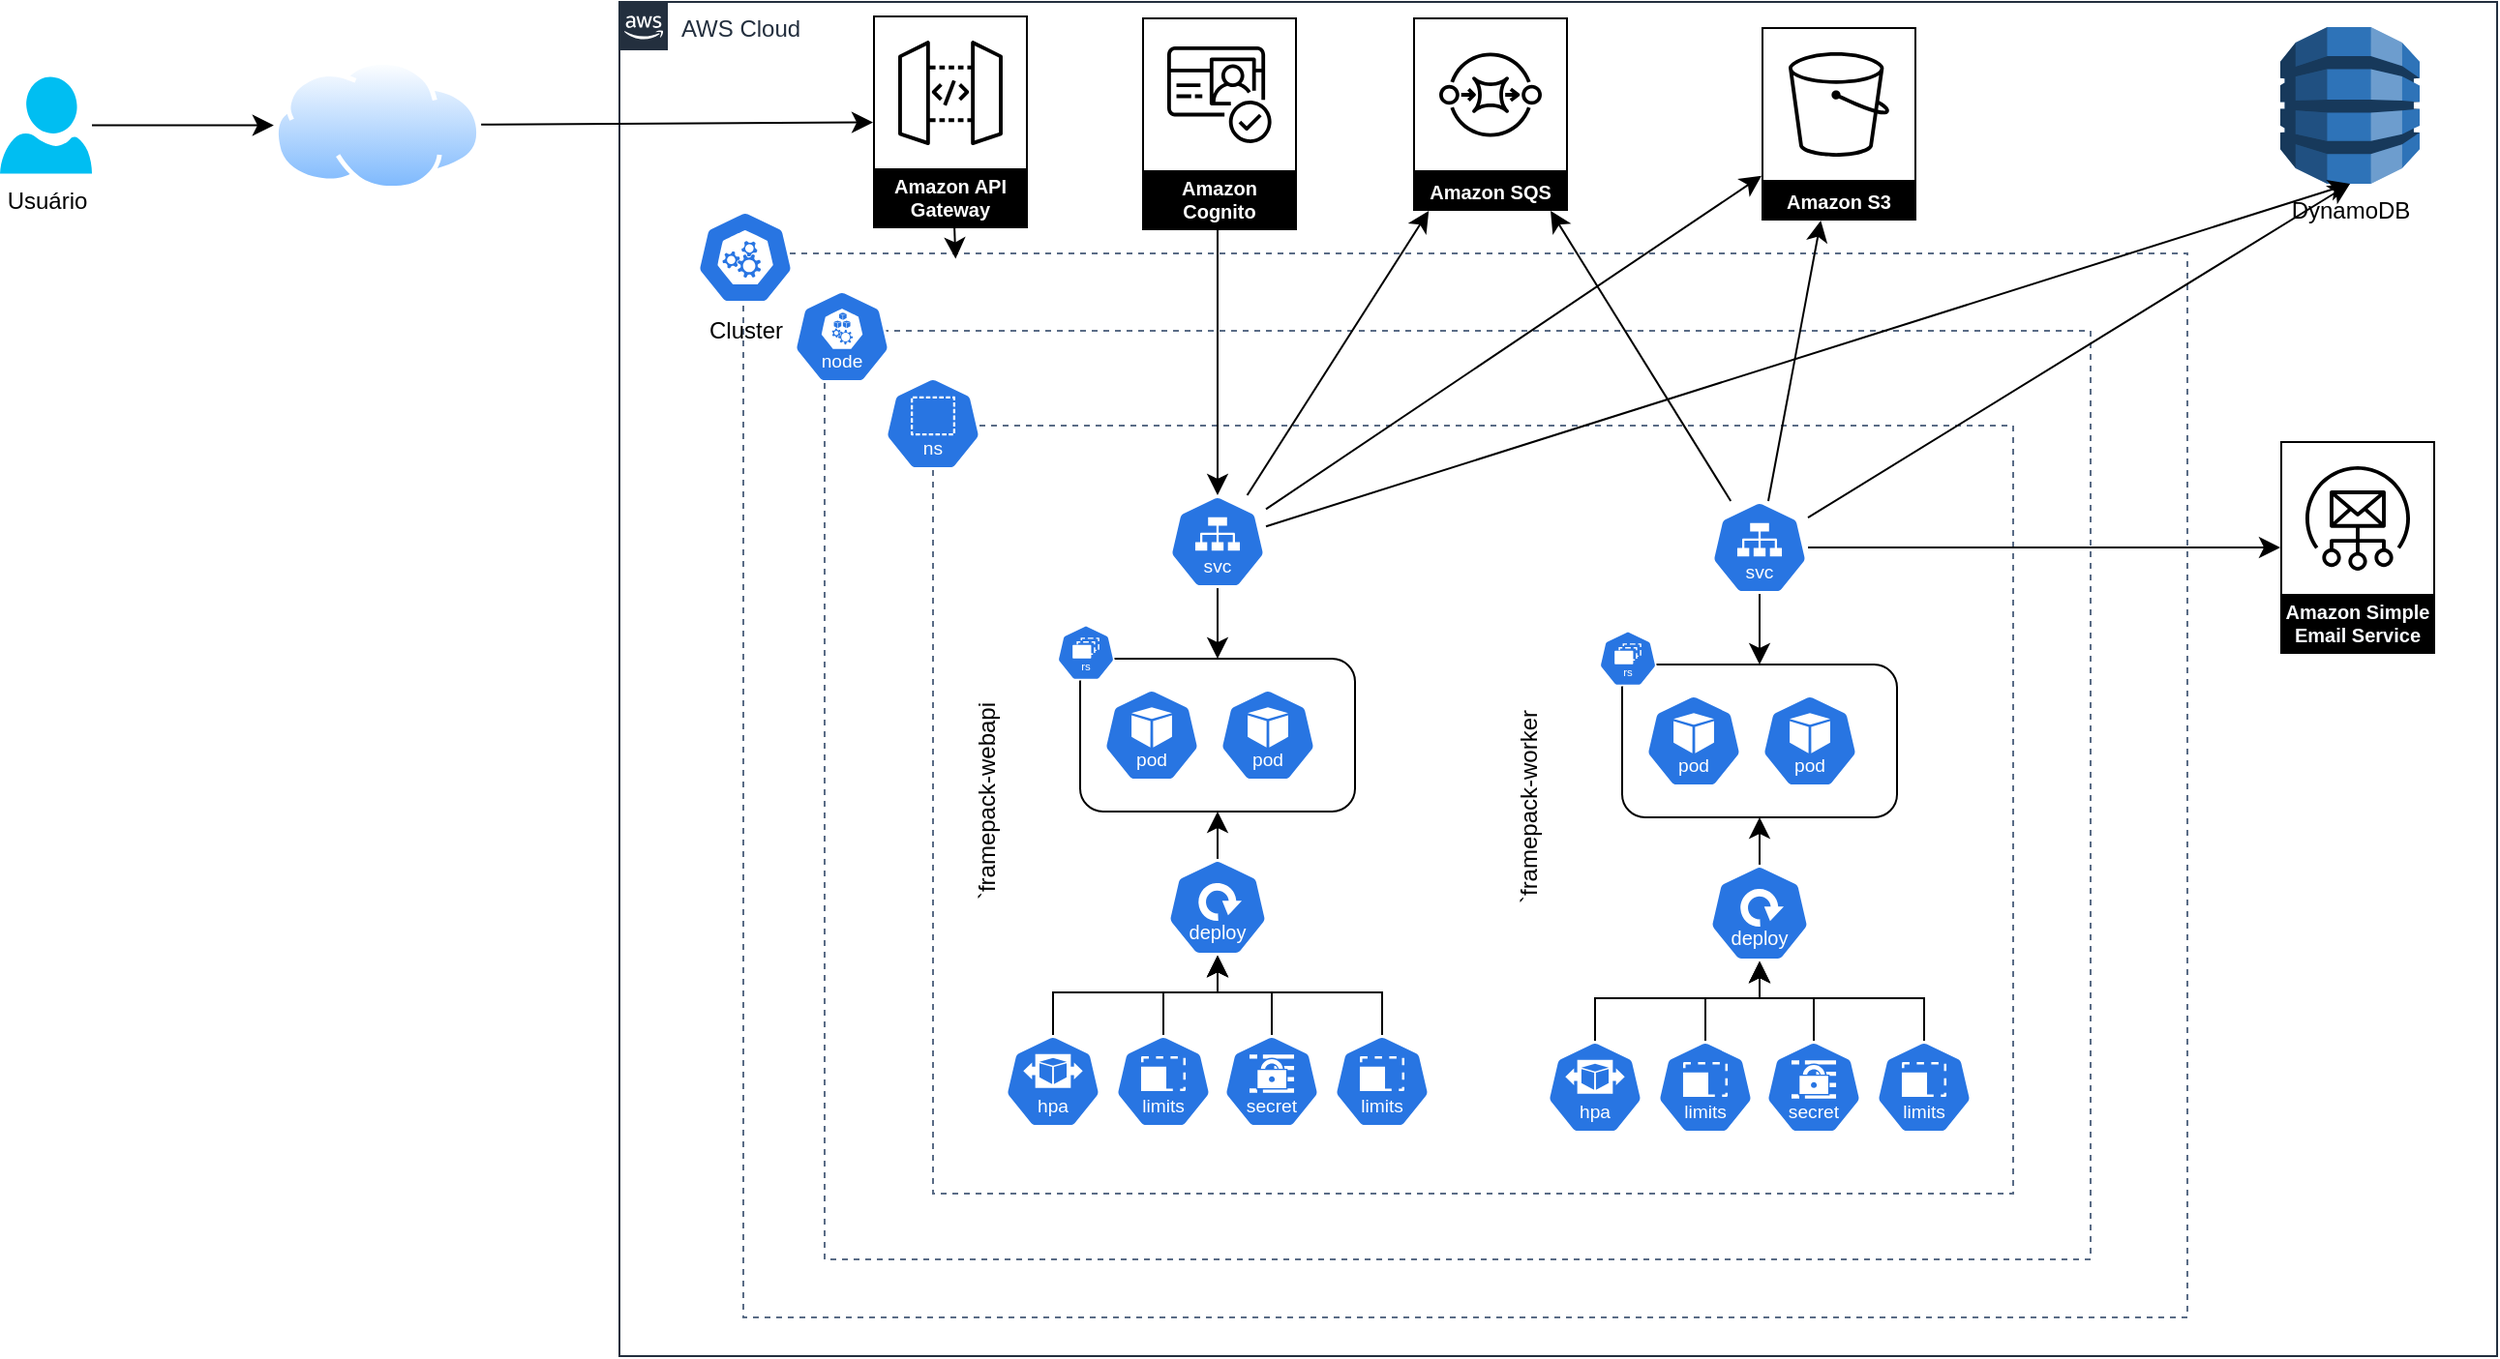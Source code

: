 <mxfile version="26.0.4">
  <diagram name="Infra" id="YatAFZ8pXMZEUlFo9LS2">
    <mxGraphModel dx="2849" dy="1266" grid="1" gridSize="10" guides="1" tooltips="1" connect="1" arrows="1" fold="1" page="0" pageScale="1" pageWidth="827" pageHeight="1169" background="none" math="0" shadow="0">
      <root>
        <mxCell id="0" />
        <mxCell id="1" parent="0" />
        <mxCell id="5jcE9SZnteggqBsjyxye-87" style="edgeStyle=none;curved=1;rounded=0;orthogonalLoop=1;jettySize=auto;html=1;entryX=0;entryY=0.5;entryDx=0;entryDy=0;fontSize=12;startSize=8;endSize=8;" edge="1" parent="1" source="5jcE9SZnteggqBsjyxye-3" target="5jcE9SZnteggqBsjyxye-86">
          <mxGeometry relative="1" as="geometry" />
        </mxCell>
        <mxCell id="5jcE9SZnteggqBsjyxye-3" value="Usuário" style="verticalLabelPosition=bottom;html=1;verticalAlign=top;align=center;strokeColor=none;fillColor=#00BEF2;shape=mxgraph.azure.user;" vertex="1" parent="1">
          <mxGeometry x="-550" y="78.75" width="47.5" height="50" as="geometry" />
        </mxCell>
        <mxCell id="5jcE9SZnteggqBsjyxye-4" value="AWS Cloud" style="points=[[0,0],[0.25,0],[0.5,0],[0.75,0],[1,0],[1,0.25],[1,0.5],[1,0.75],[1,1],[0.75,1],[0.5,1],[0.25,1],[0,1],[0,0.75],[0,0.5],[0,0.25]];outlineConnect=0;gradientColor=none;html=1;whiteSpace=wrap;fontSize=12;fontStyle=0;container=1;pointerEvents=0;collapsible=0;recursiveResize=0;shape=mxgraph.aws4.group;grIcon=mxgraph.aws4.group_aws_cloud_alt;strokeColor=#232F3E;fillColor=none;verticalAlign=top;align=left;spacingLeft=30;fontColor=#232F3E;dashed=0;" vertex="1" parent="1">
          <mxGeometry x="-230" y="40" width="970" height="700" as="geometry" />
        </mxCell>
        <mxCell id="5jcE9SZnteggqBsjyxye-5" value="" style="fillColor=none;strokeColor=#5A6C86;dashed=1;verticalAlign=top;fontStyle=0;fontColor=#5A6C86;whiteSpace=wrap;html=1;movable=1;resizable=1;rotatable=1;deletable=1;editable=1;locked=0;connectable=1;" vertex="1" parent="5jcE9SZnteggqBsjyxye-4">
          <mxGeometry x="64" y="130" width="746" height="550" as="geometry" />
        </mxCell>
        <mxCell id="5jcE9SZnteggqBsjyxye-6" value="Cluster" style="aspect=fixed;sketch=0;html=1;dashed=0;whitespace=wrap;verticalLabelPosition=bottom;verticalAlign=top;fillColor=#2875E2;strokeColor=#ffffff;points=[[0.005,0.63,0],[0.1,0.2,0],[0.9,0.2,0],[0.5,0,0],[0.995,0.63,0],[0.72,0.99,0],[0.5,1,0],[0.28,0.99,0]];shape=mxgraph.kubernetes.icon2;prIcon=api" vertex="1" parent="5jcE9SZnteggqBsjyxye-4">
          <mxGeometry x="40" y="108" width="50" height="48" as="geometry" />
        </mxCell>
        <mxCell id="5jcE9SZnteggqBsjyxye-7" value="" style="fillColor=none;strokeColor=#5A6C86;dashed=1;verticalAlign=top;fontStyle=0;fontColor=#5A6C86;whiteSpace=wrap;html=1;movable=1;resizable=1;rotatable=1;deletable=1;editable=1;locked=0;connectable=1;" vertex="1" parent="5jcE9SZnteggqBsjyxye-4">
          <mxGeometry x="106" y="170" width="654" height="480" as="geometry" />
        </mxCell>
        <mxCell id="5jcE9SZnteggqBsjyxye-8" value="" style="aspect=fixed;sketch=0;html=1;dashed=0;whitespace=wrap;verticalLabelPosition=bottom;verticalAlign=top;fillColor=#2875E2;strokeColor=#ffffff;points=[[0.005,0.63,0],[0.1,0.2,0],[0.9,0.2,0],[0.5,0,0],[0.995,0.63,0],[0.72,0.99,0],[0.5,1,0],[0.28,0.99,0]];shape=mxgraph.kubernetes.icon2;kubernetesLabel=1;prIcon=node" vertex="1" parent="5jcE9SZnteggqBsjyxye-4">
          <mxGeometry x="90" y="149" width="50" height="48" as="geometry" />
        </mxCell>
        <mxCell id="5jcE9SZnteggqBsjyxye-9" value="" style="fillColor=none;strokeColor=#5A6C86;dashed=1;verticalAlign=top;fontStyle=0;fontColor=#5A6C86;whiteSpace=wrap;html=1;movable=1;resizable=1;rotatable=1;deletable=1;editable=1;locked=0;connectable=1;" vertex="1" parent="5jcE9SZnteggqBsjyxye-4">
          <mxGeometry x="162" y="219" width="558" height="397" as="geometry" />
        </mxCell>
        <mxCell id="5jcE9SZnteggqBsjyxye-10" value="" style="aspect=fixed;sketch=0;html=1;dashed=0;whitespace=wrap;verticalLabelPosition=bottom;verticalAlign=top;fillColor=#2875E2;strokeColor=#ffffff;points=[[0.005,0.63,0],[0.1,0.2,0],[0.9,0.2,0],[0.5,0,0],[0.995,0.63,0],[0.72,0.99,0],[0.5,1,0],[0.28,0.99,0]];shape=mxgraph.kubernetes.icon2;kubernetesLabel=1;prIcon=ns" vertex="1" parent="5jcE9SZnteggqBsjyxye-4">
          <mxGeometry x="137" y="194" width="50" height="48" as="geometry" />
        </mxCell>
        <mxCell id="5jcE9SZnteggqBsjyxye-46" value="" style="group" vertex="1" connectable="0" parent="5jcE9SZnteggqBsjyxye-4">
          <mxGeometry x="460" y="258" width="239" height="327" as="geometry" />
        </mxCell>
        <mxCell id="5jcE9SZnteggqBsjyxye-29" style="edgeStyle=none;curved=1;rounded=0;orthogonalLoop=1;jettySize=auto;html=1;entryX=0.5;entryY=0;entryDx=0;entryDy=0;fontSize=12;startSize=8;endSize=8;" edge="1" parent="5jcE9SZnteggqBsjyxye-46" source="5jcE9SZnteggqBsjyxye-30" target="5jcE9SZnteggqBsjyxye-40">
          <mxGeometry relative="1" as="geometry" />
        </mxCell>
        <mxCell id="5jcE9SZnteggqBsjyxye-30" value="" style="aspect=fixed;sketch=0;html=1;dashed=0;whitespace=wrap;verticalLabelPosition=bottom;verticalAlign=top;fillColor=#2875E2;strokeColor=#ffffff;points=[[0.005,0.63,0],[0.1,0.2,0],[0.9,0.2,0],[0.5,0,0],[0.995,0.63,0],[0.72,0.99,0],[0.5,1,0],[0.28,0.99,0]];shape=mxgraph.kubernetes.icon2;kubernetesLabel=1;prIcon=svc" vertex="1" parent="5jcE9SZnteggqBsjyxye-46">
          <mxGeometry x="104" width="50" height="48" as="geometry" />
        </mxCell>
        <mxCell id="5jcE9SZnteggqBsjyxye-31" value="`framepack-worker" style="rounded=0;whiteSpace=wrap;html=1;rotation=-90;strokeColor=none;" vertex="1" parent="5jcE9SZnteggqBsjyxye-46">
          <mxGeometry x="-50" y="148" width="120" height="20" as="geometry" />
        </mxCell>
        <mxCell id="5jcE9SZnteggqBsjyxye-32" value="" style="aspect=fixed;sketch=0;html=1;dashed=0;whitespace=wrap;verticalLabelPosition=bottom;verticalAlign=top;fillColor=#2875E2;strokeColor=#ffffff;points=[[0.005,0.63,0],[0.1,0.2,0],[0.9,0.2,0],[0.5,0,0],[0.995,0.63,0],[0.72,0.99,0],[0.5,1,0],[0.28,0.99,0]];shape=mxgraph.kubernetes.icon2;kubernetesLabel=1;prIcon=pod" vertex="1" parent="5jcE9SZnteggqBsjyxye-46">
          <mxGeometry x="70" y="100" width="50" height="48" as="geometry" />
        </mxCell>
        <mxCell id="5jcE9SZnteggqBsjyxye-33" value="" style="aspect=fixed;sketch=0;html=1;dashed=0;whitespace=wrap;verticalLabelPosition=bottom;verticalAlign=top;fillColor=#2875E2;strokeColor=#ffffff;points=[[0.005,0.63,0],[0.1,0.2,0],[0.9,0.2,0],[0.5,0,0],[0.995,0.63,0],[0.72,0.99,0],[0.5,1,0],[0.28,0.99,0]];shape=mxgraph.kubernetes.icon2;kubernetesLabel=1;prIcon=pod" vertex="1" parent="5jcE9SZnteggqBsjyxye-46">
          <mxGeometry x="130" y="100" width="50" height="48" as="geometry" />
        </mxCell>
        <mxCell id="5jcE9SZnteggqBsjyxye-34" style="edgeStyle=none;curved=1;rounded=0;orthogonalLoop=1;jettySize=auto;html=1;fontSize=12;startSize=8;endSize=8;" edge="1" parent="5jcE9SZnteggqBsjyxye-46" source="5jcE9SZnteggqBsjyxye-35" target="5jcE9SZnteggqBsjyxye-40">
          <mxGeometry relative="1" as="geometry" />
        </mxCell>
        <mxCell id="5jcE9SZnteggqBsjyxye-35" value="" style="aspect=fixed;sketch=0;html=1;dashed=0;whitespace=wrap;verticalLabelPosition=bottom;verticalAlign=top;fillColor=#2875E2;strokeColor=#ffffff;points=[[0.005,0.63,0],[0.1,0.2,0],[0.9,0.2,0],[0.5,0,0],[0.995,0.63,0],[0.72,0.99,0],[0.5,1,0],[0.28,0.99,0]];shape=mxgraph.kubernetes.icon2;kubernetesLabel=1;prIcon=deploy" vertex="1" parent="5jcE9SZnteggqBsjyxye-46">
          <mxGeometry x="102.96" y="188" width="52.08" height="50" as="geometry" />
        </mxCell>
        <mxCell id="5jcE9SZnteggqBsjyxye-36" value="" style="aspect=fixed;sketch=0;html=1;dashed=0;whitespace=wrap;verticalLabelPosition=bottom;verticalAlign=top;fillColor=#2875E2;strokeColor=#ffffff;points=[[0.005,0.63,0],[0.1,0.2,0],[0.9,0.2,0],[0.5,0,0],[0.995,0.63,0],[0.72,0.99,0],[0.5,1,0],[0.28,0.99,0]];shape=mxgraph.kubernetes.icon2;kubernetesLabel=1;prIcon=hpa" vertex="1" parent="5jcE9SZnteggqBsjyxye-46">
          <mxGeometry x="19" y="279" width="50" height="48" as="geometry" />
        </mxCell>
        <mxCell id="5jcE9SZnteggqBsjyxye-37" value="" style="aspect=fixed;sketch=0;html=1;dashed=0;whitespace=wrap;verticalLabelPosition=bottom;verticalAlign=top;fillColor=#2875E2;strokeColor=#ffffff;points=[[0.005,0.63,0],[0.1,0.2,0],[0.9,0.2,0],[0.5,0,0],[0.995,0.63,0],[0.72,0.99,0],[0.5,1,0],[0.28,0.99,0]];shape=mxgraph.kubernetes.icon2;kubernetesLabel=1;prIcon=limits" vertex="1" parent="5jcE9SZnteggqBsjyxye-46">
          <mxGeometry x="76" y="279" width="50" height="48" as="geometry" />
        </mxCell>
        <mxCell id="5jcE9SZnteggqBsjyxye-38" value="" style="aspect=fixed;sketch=0;html=1;dashed=0;whitespace=wrap;verticalLabelPosition=bottom;verticalAlign=top;fillColor=#2875E2;strokeColor=#ffffff;points=[[0.005,0.63,0],[0.1,0.2,0],[0.9,0.2,0],[0.5,0,0],[0.995,0.63,0],[0.72,0.99,0],[0.5,1,0],[0.28,0.99,0]];shape=mxgraph.kubernetes.icon2;kubernetesLabel=1;prIcon=secret" vertex="1" parent="5jcE9SZnteggqBsjyxye-46">
          <mxGeometry x="132" y="279" width="50" height="48" as="geometry" />
        </mxCell>
        <mxCell id="5jcE9SZnteggqBsjyxye-39" value="" style="aspect=fixed;sketch=0;html=1;dashed=0;whitespace=wrap;verticalLabelPosition=bottom;verticalAlign=top;fillColor=#2875E2;strokeColor=#ffffff;points=[[0.005,0.63,0],[0.1,0.2,0],[0.9,0.2,0],[0.5,0,0],[0.995,0.63,0],[0.72,0.99,0],[0.5,1,0],[0.28,0.99,0]];shape=mxgraph.kubernetes.icon2;kubernetesLabel=1;prIcon=limits" vertex="1" parent="5jcE9SZnteggqBsjyxye-46">
          <mxGeometry x="189" y="279" width="50" height="48" as="geometry" />
        </mxCell>
        <mxCell id="5jcE9SZnteggqBsjyxye-40" value="" style="rounded=1;whiteSpace=wrap;html=1;fillColor=none;" vertex="1" parent="5jcE9SZnteggqBsjyxye-46">
          <mxGeometry x="58" y="84.5" width="142" height="79" as="geometry" />
        </mxCell>
        <mxCell id="5jcE9SZnteggqBsjyxye-41" style="edgeStyle=orthogonalEdgeStyle;rounded=0;orthogonalLoop=1;jettySize=auto;html=1;entryX=0.5;entryY=1;entryDx=0;entryDy=0;entryPerimeter=0;fontSize=12;startSize=8;endSize=8;exitX=0.5;exitY=0;exitDx=0;exitDy=0;exitPerimeter=0;" edge="1" parent="5jcE9SZnteggqBsjyxye-46" source="5jcE9SZnteggqBsjyxye-36" target="5jcE9SZnteggqBsjyxye-35">
          <mxGeometry relative="1" as="geometry">
            <Array as="points">
              <mxPoint x="44" y="257" />
              <mxPoint x="129" y="257" />
            </Array>
          </mxGeometry>
        </mxCell>
        <mxCell id="5jcE9SZnteggqBsjyxye-42" style="edgeStyle=orthogonalEdgeStyle;rounded=0;orthogonalLoop=1;jettySize=auto;html=1;entryX=0.5;entryY=1;entryDx=0;entryDy=0;entryPerimeter=0;fontSize=12;startSize=8;endSize=8;" edge="1" parent="5jcE9SZnteggqBsjyxye-46" source="5jcE9SZnteggqBsjyxye-37" target="5jcE9SZnteggqBsjyxye-35">
          <mxGeometry relative="1" as="geometry">
            <Array as="points">
              <mxPoint x="101" y="257" />
              <mxPoint x="129" y="257" />
            </Array>
          </mxGeometry>
        </mxCell>
        <mxCell id="5jcE9SZnteggqBsjyxye-43" style="edgeStyle=orthogonalEdgeStyle;rounded=0;orthogonalLoop=1;jettySize=auto;html=1;entryX=0.5;entryY=1;entryDx=0;entryDy=0;entryPerimeter=0;fontSize=12;startSize=8;endSize=8;" edge="1" parent="5jcE9SZnteggqBsjyxye-46" source="5jcE9SZnteggqBsjyxye-38" target="5jcE9SZnteggqBsjyxye-35">
          <mxGeometry relative="1" as="geometry">
            <Array as="points">
              <mxPoint x="157" y="257" />
              <mxPoint x="129" y="257" />
            </Array>
          </mxGeometry>
        </mxCell>
        <mxCell id="5jcE9SZnteggqBsjyxye-44" style="edgeStyle=orthogonalEdgeStyle;rounded=0;orthogonalLoop=1;jettySize=auto;html=1;entryX=0.5;entryY=1;entryDx=0;entryDy=0;entryPerimeter=0;fontSize=12;startSize=8;endSize=8;" edge="1" parent="5jcE9SZnteggqBsjyxye-46" source="5jcE9SZnteggqBsjyxye-39" target="5jcE9SZnteggqBsjyxye-35">
          <mxGeometry relative="1" as="geometry">
            <Array as="points">
              <mxPoint x="214" y="257" />
              <mxPoint x="129" y="257" />
            </Array>
          </mxGeometry>
        </mxCell>
        <mxCell id="5jcE9SZnteggqBsjyxye-45" value="" style="aspect=fixed;sketch=0;html=1;dashed=0;whitespace=wrap;verticalLabelPosition=bottom;verticalAlign=top;fillColor=#2875E2;strokeColor=#ffffff;points=[[0.005,0.63,0],[0.1,0.2,0],[0.9,0.2,0],[0.5,0,0],[0.995,0.63,0],[0.72,0.99,0],[0.5,1,0],[0.28,0.99,0]];shape=mxgraph.kubernetes.icon2;kubernetesLabel=1;prIcon=rs" vertex="1" parent="5jcE9SZnteggqBsjyxye-46">
          <mxGeometry x="46" y="67" width="30" height="28.8" as="geometry" />
        </mxCell>
        <mxCell id="5jcE9SZnteggqBsjyxye-47" value="" style="group" vertex="1" connectable="0" parent="5jcE9SZnteggqBsjyxye-4">
          <mxGeometry x="180" y="255" width="239" height="327" as="geometry" />
        </mxCell>
        <mxCell id="5jcE9SZnteggqBsjyxye-23" style="edgeStyle=none;curved=1;rounded=0;orthogonalLoop=1;jettySize=auto;html=1;entryX=0.5;entryY=0;entryDx=0;entryDy=0;fontSize=12;startSize=8;endSize=8;" edge="1" parent="5jcE9SZnteggqBsjyxye-47" source="5jcE9SZnteggqBsjyxye-11" target="5jcE9SZnteggqBsjyxye-21">
          <mxGeometry relative="1" as="geometry" />
        </mxCell>
        <mxCell id="5jcE9SZnteggqBsjyxye-11" value="" style="aspect=fixed;sketch=0;html=1;dashed=0;whitespace=wrap;verticalLabelPosition=bottom;verticalAlign=top;fillColor=#2875E2;strokeColor=#ffffff;points=[[0.005,0.63,0],[0.1,0.2,0],[0.9,0.2,0],[0.5,0,0],[0.995,0.63,0],[0.72,0.99,0],[0.5,1,0],[0.28,0.99,0]];shape=mxgraph.kubernetes.icon2;kubernetesLabel=1;prIcon=svc" vertex="1" parent="5jcE9SZnteggqBsjyxye-47">
          <mxGeometry x="104" width="50" height="48" as="geometry" />
        </mxCell>
        <mxCell id="5jcE9SZnteggqBsjyxye-12" value="`framepack-webapi" style="rounded=0;whiteSpace=wrap;html=1;rotation=-90;strokeColor=none;" vertex="1" parent="5jcE9SZnteggqBsjyxye-47">
          <mxGeometry x="-50" y="148" width="120" height="20" as="geometry" />
        </mxCell>
        <mxCell id="5jcE9SZnteggqBsjyxye-14" value="" style="aspect=fixed;sketch=0;html=1;dashed=0;whitespace=wrap;verticalLabelPosition=bottom;verticalAlign=top;fillColor=#2875E2;strokeColor=#ffffff;points=[[0.005,0.63,0],[0.1,0.2,0],[0.9,0.2,0],[0.5,0,0],[0.995,0.63,0],[0.72,0.99,0],[0.5,1,0],[0.28,0.99,0]];shape=mxgraph.kubernetes.icon2;kubernetesLabel=1;prIcon=pod" vertex="1" parent="5jcE9SZnteggqBsjyxye-47">
          <mxGeometry x="70" y="100" width="50" height="48" as="geometry" />
        </mxCell>
        <mxCell id="5jcE9SZnteggqBsjyxye-15" value="" style="aspect=fixed;sketch=0;html=1;dashed=0;whitespace=wrap;verticalLabelPosition=bottom;verticalAlign=top;fillColor=#2875E2;strokeColor=#ffffff;points=[[0.005,0.63,0],[0.1,0.2,0],[0.9,0.2,0],[0.5,0,0],[0.995,0.63,0],[0.72,0.99,0],[0.5,1,0],[0.28,0.99,0]];shape=mxgraph.kubernetes.icon2;kubernetesLabel=1;prIcon=pod" vertex="1" parent="5jcE9SZnteggqBsjyxye-47">
          <mxGeometry x="130" y="100" width="50" height="48" as="geometry" />
        </mxCell>
        <mxCell id="5jcE9SZnteggqBsjyxye-22" style="edgeStyle=none;curved=1;rounded=0;orthogonalLoop=1;jettySize=auto;html=1;fontSize=12;startSize=8;endSize=8;" edge="1" parent="5jcE9SZnteggqBsjyxye-47" source="5jcE9SZnteggqBsjyxye-16" target="5jcE9SZnteggqBsjyxye-21">
          <mxGeometry relative="1" as="geometry" />
        </mxCell>
        <mxCell id="5jcE9SZnteggqBsjyxye-16" value="" style="aspect=fixed;sketch=0;html=1;dashed=0;whitespace=wrap;verticalLabelPosition=bottom;verticalAlign=top;fillColor=#2875E2;strokeColor=#ffffff;points=[[0.005,0.63,0],[0.1,0.2,0],[0.9,0.2,0],[0.5,0,0],[0.995,0.63,0],[0.72,0.99,0],[0.5,1,0],[0.28,0.99,0]];shape=mxgraph.kubernetes.icon2;kubernetesLabel=1;prIcon=deploy" vertex="1" parent="5jcE9SZnteggqBsjyxye-47">
          <mxGeometry x="102.96" y="188" width="52.08" height="50" as="geometry" />
        </mxCell>
        <mxCell id="5jcE9SZnteggqBsjyxye-17" value="" style="aspect=fixed;sketch=0;html=1;dashed=0;whitespace=wrap;verticalLabelPosition=bottom;verticalAlign=top;fillColor=#2875E2;strokeColor=#ffffff;points=[[0.005,0.63,0],[0.1,0.2,0],[0.9,0.2,0],[0.5,0,0],[0.995,0.63,0],[0.72,0.99,0],[0.5,1,0],[0.28,0.99,0]];shape=mxgraph.kubernetes.icon2;kubernetesLabel=1;prIcon=hpa" vertex="1" parent="5jcE9SZnteggqBsjyxye-47">
          <mxGeometry x="19" y="279" width="50" height="48" as="geometry" />
        </mxCell>
        <mxCell id="5jcE9SZnteggqBsjyxye-18" value="" style="aspect=fixed;sketch=0;html=1;dashed=0;whitespace=wrap;verticalLabelPosition=bottom;verticalAlign=top;fillColor=#2875E2;strokeColor=#ffffff;points=[[0.005,0.63,0],[0.1,0.2,0],[0.9,0.2,0],[0.5,0,0],[0.995,0.63,0],[0.72,0.99,0],[0.5,1,0],[0.28,0.99,0]];shape=mxgraph.kubernetes.icon2;kubernetesLabel=1;prIcon=limits" vertex="1" parent="5jcE9SZnteggqBsjyxye-47">
          <mxGeometry x="76" y="279" width="50" height="48" as="geometry" />
        </mxCell>
        <mxCell id="5jcE9SZnteggqBsjyxye-19" value="" style="aspect=fixed;sketch=0;html=1;dashed=0;whitespace=wrap;verticalLabelPosition=bottom;verticalAlign=top;fillColor=#2875E2;strokeColor=#ffffff;points=[[0.005,0.63,0],[0.1,0.2,0],[0.9,0.2,0],[0.5,0,0],[0.995,0.63,0],[0.72,0.99,0],[0.5,1,0],[0.28,0.99,0]];shape=mxgraph.kubernetes.icon2;kubernetesLabel=1;prIcon=secret" vertex="1" parent="5jcE9SZnteggqBsjyxye-47">
          <mxGeometry x="132" y="279" width="50" height="48" as="geometry" />
        </mxCell>
        <mxCell id="5jcE9SZnteggqBsjyxye-20" value="" style="aspect=fixed;sketch=0;html=1;dashed=0;whitespace=wrap;verticalLabelPosition=bottom;verticalAlign=top;fillColor=#2875E2;strokeColor=#ffffff;points=[[0.005,0.63,0],[0.1,0.2,0],[0.9,0.2,0],[0.5,0,0],[0.995,0.63,0],[0.72,0.99,0],[0.5,1,0],[0.28,0.99,0]];shape=mxgraph.kubernetes.icon2;kubernetesLabel=1;prIcon=limits" vertex="1" parent="5jcE9SZnteggqBsjyxye-47">
          <mxGeometry x="189" y="279" width="50" height="48" as="geometry" />
        </mxCell>
        <mxCell id="5jcE9SZnteggqBsjyxye-21" value="" style="rounded=1;whiteSpace=wrap;html=1;fillColor=none;" vertex="1" parent="5jcE9SZnteggqBsjyxye-47">
          <mxGeometry x="58" y="84.5" width="142" height="79" as="geometry" />
        </mxCell>
        <mxCell id="5jcE9SZnteggqBsjyxye-25" style="edgeStyle=orthogonalEdgeStyle;rounded=0;orthogonalLoop=1;jettySize=auto;html=1;entryX=0.5;entryY=1;entryDx=0;entryDy=0;entryPerimeter=0;fontSize=12;startSize=8;endSize=8;exitX=0.5;exitY=0;exitDx=0;exitDy=0;exitPerimeter=0;" edge="1" parent="5jcE9SZnteggqBsjyxye-47" source="5jcE9SZnteggqBsjyxye-17" target="5jcE9SZnteggqBsjyxye-16">
          <mxGeometry relative="1" as="geometry">
            <Array as="points">
              <mxPoint x="44" y="257" />
              <mxPoint x="129" y="257" />
            </Array>
          </mxGeometry>
        </mxCell>
        <mxCell id="5jcE9SZnteggqBsjyxye-26" style="edgeStyle=orthogonalEdgeStyle;rounded=0;orthogonalLoop=1;jettySize=auto;html=1;entryX=0.5;entryY=1;entryDx=0;entryDy=0;entryPerimeter=0;fontSize=12;startSize=8;endSize=8;" edge="1" parent="5jcE9SZnteggqBsjyxye-47" source="5jcE9SZnteggqBsjyxye-18" target="5jcE9SZnteggqBsjyxye-16">
          <mxGeometry relative="1" as="geometry">
            <Array as="points">
              <mxPoint x="101" y="257" />
              <mxPoint x="129" y="257" />
            </Array>
          </mxGeometry>
        </mxCell>
        <mxCell id="5jcE9SZnteggqBsjyxye-27" style="edgeStyle=orthogonalEdgeStyle;rounded=0;orthogonalLoop=1;jettySize=auto;html=1;entryX=0.5;entryY=1;entryDx=0;entryDy=0;entryPerimeter=0;fontSize=12;startSize=8;endSize=8;" edge="1" parent="5jcE9SZnteggqBsjyxye-47" source="5jcE9SZnteggqBsjyxye-19" target="5jcE9SZnteggqBsjyxye-16">
          <mxGeometry relative="1" as="geometry">
            <Array as="points">
              <mxPoint x="157" y="257" />
              <mxPoint x="129" y="257" />
            </Array>
          </mxGeometry>
        </mxCell>
        <mxCell id="5jcE9SZnteggqBsjyxye-28" style="edgeStyle=orthogonalEdgeStyle;rounded=0;orthogonalLoop=1;jettySize=auto;html=1;entryX=0.5;entryY=1;entryDx=0;entryDy=0;entryPerimeter=0;fontSize=12;startSize=8;endSize=8;" edge="1" parent="5jcE9SZnteggqBsjyxye-47" source="5jcE9SZnteggqBsjyxye-20" target="5jcE9SZnteggqBsjyxye-16">
          <mxGeometry relative="1" as="geometry">
            <Array as="points">
              <mxPoint x="214" y="257" />
              <mxPoint x="129" y="257" />
            </Array>
          </mxGeometry>
        </mxCell>
        <mxCell id="5jcE9SZnteggqBsjyxye-13" value="" style="aspect=fixed;sketch=0;html=1;dashed=0;whitespace=wrap;verticalLabelPosition=bottom;verticalAlign=top;fillColor=#2875E2;strokeColor=#ffffff;points=[[0.005,0.63,0],[0.1,0.2,0],[0.9,0.2,0],[0.5,0,0],[0.995,0.63,0],[0.72,0.99,0],[0.5,1,0],[0.28,0.99,0]];shape=mxgraph.kubernetes.icon2;kubernetesLabel=1;prIcon=rs" vertex="1" parent="5jcE9SZnteggqBsjyxye-47">
          <mxGeometry x="46" y="67" width="30" height="28.8" as="geometry" />
        </mxCell>
        <mxCell id="5jcE9SZnteggqBsjyxye-67" style="edgeStyle=none;curved=1;rounded=0;orthogonalLoop=1;jettySize=auto;html=1;fontSize=12;startSize=8;endSize=8;" edge="1" parent="5jcE9SZnteggqBsjyxye-4" target="5jcE9SZnteggqBsjyxye-11">
          <mxGeometry relative="1" as="geometry">
            <mxPoint x="309" y="100" as="sourcePoint" />
          </mxGeometry>
        </mxCell>
        <mxCell id="5jcE9SZnteggqBsjyxye-69" value="Amazon SQS" style="outlineConnect=0;dashed=1;verticalLabelPosition=middle;verticalAlign=bottom;align=center;fontSize=10;fontStyle=1;spacing=3;shape=mxgraph.aws4.productIcon;prIcon=mxgraph.aws4.sqs;fillColor=default;strokeColor=default;fontColor=#FFFFFF;gradientColor=none;shadow=0;" vertex="1" parent="5jcE9SZnteggqBsjyxye-4">
          <mxGeometry x="410" y="8" width="80" height="100" as="geometry" />
        </mxCell>
        <mxCell id="5jcE9SZnteggqBsjyxye-70" style="edgeStyle=none;curved=1;rounded=0;orthogonalLoop=1;jettySize=auto;html=1;fontSize=12;startSize=8;endSize=8;" edge="1" parent="5jcE9SZnteggqBsjyxye-4" source="5jcE9SZnteggqBsjyxye-11" target="5jcE9SZnteggqBsjyxye-69">
          <mxGeometry relative="1" as="geometry" />
        </mxCell>
        <mxCell id="5jcE9SZnteggqBsjyxye-71" style="edgeStyle=none;curved=1;rounded=0;orthogonalLoop=1;jettySize=auto;html=1;fontSize=12;startSize=8;endSize=8;" edge="1" parent="5jcE9SZnteggqBsjyxye-4" source="5jcE9SZnteggqBsjyxye-30" target="5jcE9SZnteggqBsjyxye-69">
          <mxGeometry relative="1" as="geometry" />
        </mxCell>
        <mxCell id="5jcE9SZnteggqBsjyxye-72" value="Amazon Cognito" style="sketch=0;outlineConnect=0;fontColor=light-dark(#ffffff, #bdc7d4);gradientColor=none;strokeColor=#000000;fillColor=default;dashed=0;verticalLabelPosition=middle;verticalAlign=bottom;align=center;html=1;whiteSpace=wrap;fontSize=10;fontStyle=1;spacing=3;shape=mxgraph.aws4.productIcon;prIcon=mxgraph.aws4.cognito;" vertex="1" parent="5jcE9SZnteggqBsjyxye-4">
          <mxGeometry x="270" y="8" width="80" height="110" as="geometry" />
        </mxCell>
        <mxCell id="5jcE9SZnteggqBsjyxye-74" value="Amazon S3" style="sketch=0;outlineConnect=0;fontColor=light-dark(#ffffff, #ededed);gradientColor=none;strokeColor=#000000;fillColor=#FFFFFF;dashed=0;verticalLabelPosition=middle;verticalAlign=bottom;align=center;html=1;whiteSpace=wrap;fontSize=10;fontStyle=1;spacing=3;shape=mxgraph.aws4.productIcon;prIcon=mxgraph.aws4.s3;" vertex="1" parent="5jcE9SZnteggqBsjyxye-4">
          <mxGeometry x="590" y="13" width="80" height="100" as="geometry" />
        </mxCell>
        <mxCell id="5jcE9SZnteggqBsjyxye-75" style="edgeStyle=none;curved=1;rounded=0;orthogonalLoop=1;jettySize=auto;html=1;fontSize=12;startSize=8;endSize=8;" edge="1" parent="5jcE9SZnteggqBsjyxye-4" source="5jcE9SZnteggqBsjyxye-11" target="5jcE9SZnteggqBsjyxye-74">
          <mxGeometry relative="1" as="geometry" />
        </mxCell>
        <mxCell id="5jcE9SZnteggqBsjyxye-76" style="edgeStyle=none;curved=1;rounded=0;orthogonalLoop=1;jettySize=auto;html=1;fontSize=12;startSize=8;endSize=8;" edge="1" parent="5jcE9SZnteggqBsjyxye-4" source="5jcE9SZnteggqBsjyxye-30" target="5jcE9SZnteggqBsjyxye-74">
          <mxGeometry relative="1" as="geometry" />
        </mxCell>
        <mxCell id="5jcE9SZnteggqBsjyxye-77" value="DynamoDB" style="outlineConnect=0;dashed=0;verticalLabelPosition=bottom;verticalAlign=top;align=center;html=1;shape=mxgraph.aws3.dynamo_db;fillColor=#2E73B8;gradientColor=none;" vertex="1" parent="5jcE9SZnteggqBsjyxye-4">
          <mxGeometry x="858" y="13" width="72" height="81" as="geometry" />
        </mxCell>
        <mxCell id="5jcE9SZnteggqBsjyxye-78" style="edgeStyle=none;curved=1;rounded=0;orthogonalLoop=1;jettySize=auto;html=1;entryX=0.5;entryY=1;entryDx=0;entryDy=0;entryPerimeter=0;fontSize=12;startSize=8;endSize=8;" edge="1" parent="5jcE9SZnteggqBsjyxye-4" source="5jcE9SZnteggqBsjyxye-11" target="5jcE9SZnteggqBsjyxye-77">
          <mxGeometry relative="1" as="geometry" />
        </mxCell>
        <mxCell id="5jcE9SZnteggqBsjyxye-79" style="edgeStyle=none;curved=1;rounded=0;orthogonalLoop=1;jettySize=auto;html=1;entryX=0.5;entryY=1;entryDx=0;entryDy=0;entryPerimeter=0;fontSize=12;startSize=8;endSize=8;" edge="1" parent="5jcE9SZnteggqBsjyxye-4" source="5jcE9SZnteggqBsjyxye-30" target="5jcE9SZnteggqBsjyxye-77">
          <mxGeometry relative="1" as="geometry" />
        </mxCell>
        <mxCell id="5jcE9SZnteggqBsjyxye-81" value="Amazon Simple Email Service" style="sketch=0;outlineConnect=0;fontColor=light-dark(#fafcff, #bdc7d4);gradientColor=none;strokeColor=#000000;fillColor=#FFFFFF;dashed=0;verticalLabelPosition=middle;verticalAlign=bottom;align=center;html=1;whiteSpace=wrap;fontSize=10;fontStyle=1;spacing=3;shape=mxgraph.aws4.productIcon;prIcon=mxgraph.aws4.simple_email_service;" vertex="1" parent="5jcE9SZnteggqBsjyxye-4">
          <mxGeometry x="858" y="227" width="80" height="110" as="geometry" />
        </mxCell>
        <mxCell id="5jcE9SZnteggqBsjyxye-82" style="edgeStyle=none;curved=1;rounded=0;orthogonalLoop=1;jettySize=auto;html=1;fontSize=12;startSize=8;endSize=8;" edge="1" parent="5jcE9SZnteggqBsjyxye-4" source="5jcE9SZnteggqBsjyxye-30" target="5jcE9SZnteggqBsjyxye-81">
          <mxGeometry relative="1" as="geometry" />
        </mxCell>
        <mxCell id="5jcE9SZnteggqBsjyxye-84" value="Amazon API Gateway" style="sketch=0;outlineConnect=0;fontColor=#FFFFFF;gradientColor=none;strokeColor=#000000;fillColor=#FFFFFF;dashed=0;verticalLabelPosition=middle;verticalAlign=bottom;align=center;html=1;whiteSpace=wrap;fontSize=10;fontStyle=1;spacing=3;shape=mxgraph.aws4.productIcon;prIcon=mxgraph.aws4.api_gateway;" vertex="1" parent="5jcE9SZnteggqBsjyxye-4">
          <mxGeometry x="131" y="7" width="80" height="110" as="geometry" />
        </mxCell>
        <mxCell id="5jcE9SZnteggqBsjyxye-85" style="edgeStyle=none;curved=1;rounded=0;orthogonalLoop=1;jettySize=auto;html=1;entryX=0.147;entryY=0.005;entryDx=0;entryDy=0;entryPerimeter=0;fontSize=12;startSize=8;endSize=8;" edge="1" parent="5jcE9SZnteggqBsjyxye-4" source="5jcE9SZnteggqBsjyxye-84" target="5jcE9SZnteggqBsjyxye-5">
          <mxGeometry relative="1" as="geometry" />
        </mxCell>
        <mxCell id="5jcE9SZnteggqBsjyxye-88" style="edgeStyle=none;curved=1;rounded=0;orthogonalLoop=1;jettySize=auto;html=1;fontSize=12;startSize=8;endSize=8;" edge="1" parent="1" source="5jcE9SZnteggqBsjyxye-86" target="5jcE9SZnteggqBsjyxye-84">
          <mxGeometry relative="1" as="geometry" />
        </mxCell>
        <mxCell id="5jcE9SZnteggqBsjyxye-86" value="" style="image;aspect=fixed;perimeter=ellipsePerimeter;html=1;align=center;shadow=0;dashed=0;spacingTop=3;image=img/lib/active_directory/internet_cloud.svg;" vertex="1" parent="1">
          <mxGeometry x="-408.57" y="70" width="107.14" height="67.5" as="geometry" />
        </mxCell>
      </root>
    </mxGraphModel>
  </diagram>
</mxfile>
